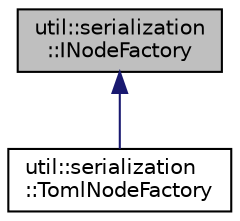 digraph "util::serialization::INodeFactory"
{
 // LATEX_PDF_SIZE
  edge [fontname="Helvetica",fontsize="10",labelfontname="Helvetica",labelfontsize="10"];
  node [fontname="Helvetica",fontsize="10",shape=record];
  Node1 [label="util::serialization\l::INodeFactory",height=0.2,width=0.4,color="black", fillcolor="grey75", style="filled", fontcolor="black",tooltip="Node factory to hide underlying format."];
  Node1 -> Node2 [dir="back",color="midnightblue",fontsize="10",style="solid",fontname="Helvetica"];
  Node2 [label="util::serialization\l::TomlNodeFactory",height=0.2,width=0.4,color="black", fillcolor="white", style="filled",URL="$classutil_1_1serialization_1_1_toml_node_factory.html",tooltip="Toml Node factory singleton."];
}
